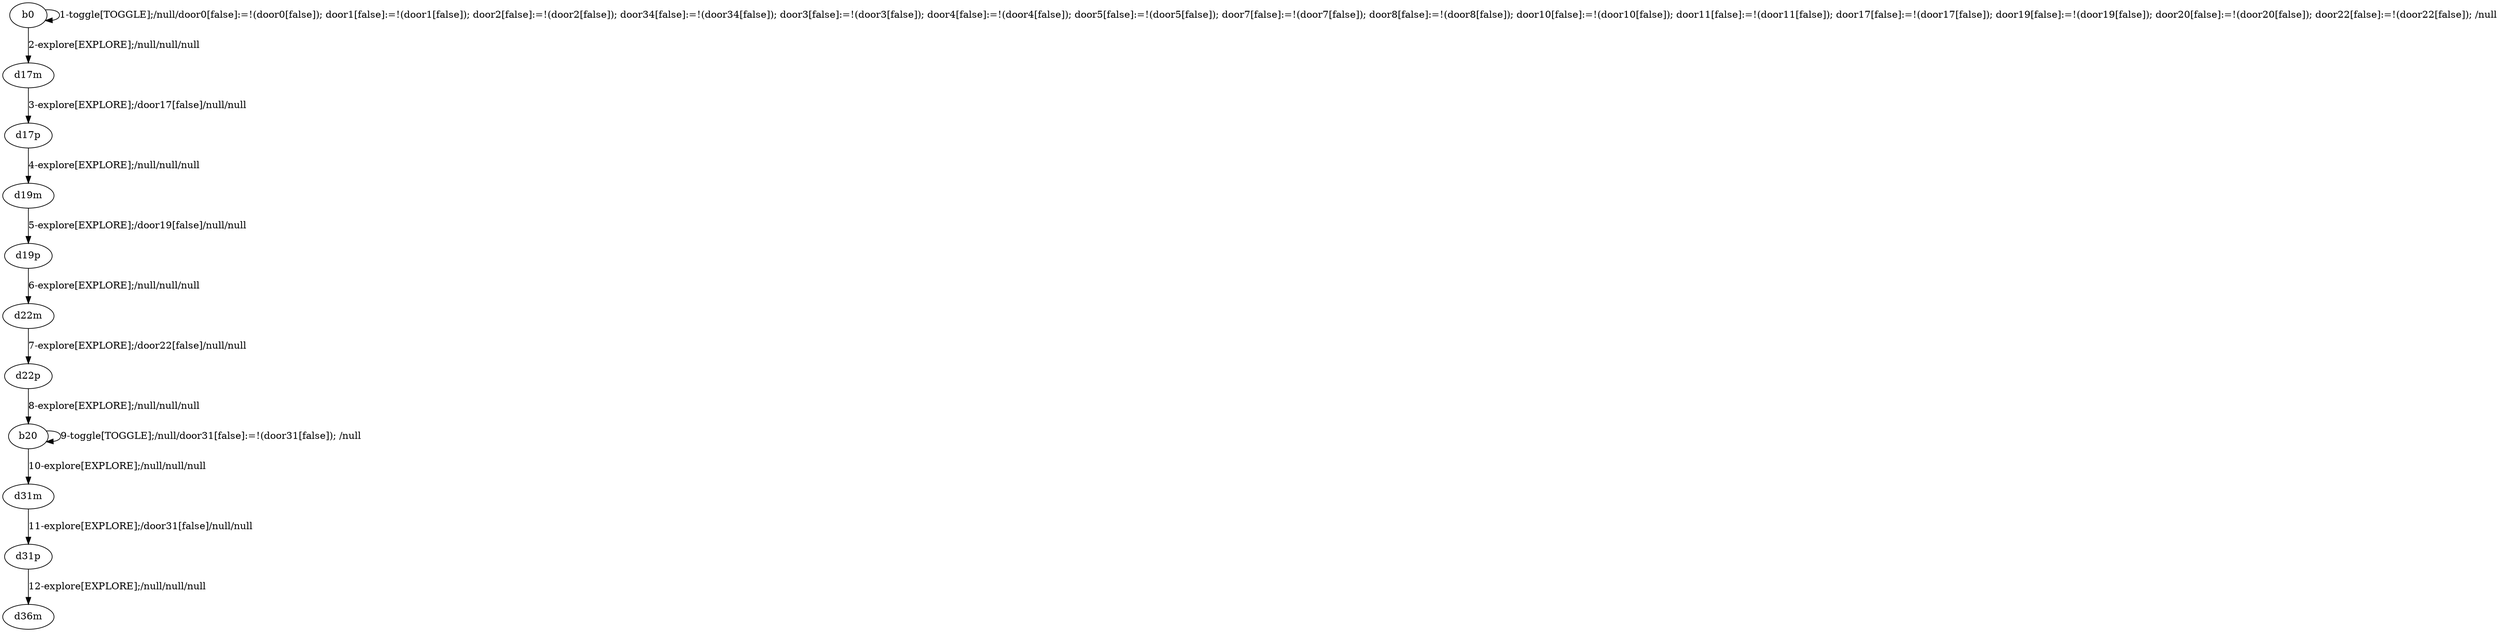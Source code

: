 # Total number of goals covered by this test: 3
# d31p --> d36m
# d31m --> d31p
# b20 --> b20

digraph g {
"b0" -> "b0" [label = "1-toggle[TOGGLE];/null/door0[false]:=!(door0[false]); door1[false]:=!(door1[false]); door2[false]:=!(door2[false]); door34[false]:=!(door34[false]); door3[false]:=!(door3[false]); door4[false]:=!(door4[false]); door5[false]:=!(door5[false]); door7[false]:=!(door7[false]); door8[false]:=!(door8[false]); door10[false]:=!(door10[false]); door11[false]:=!(door11[false]); door17[false]:=!(door17[false]); door19[false]:=!(door19[false]); door20[false]:=!(door20[false]); door22[false]:=!(door22[false]); /null"];
"b0" -> "d17m" [label = "2-explore[EXPLORE];/null/null/null"];
"d17m" -> "d17p" [label = "3-explore[EXPLORE];/door17[false]/null/null"];
"d17p" -> "d19m" [label = "4-explore[EXPLORE];/null/null/null"];
"d19m" -> "d19p" [label = "5-explore[EXPLORE];/door19[false]/null/null"];
"d19p" -> "d22m" [label = "6-explore[EXPLORE];/null/null/null"];
"d22m" -> "d22p" [label = "7-explore[EXPLORE];/door22[false]/null/null"];
"d22p" -> "b20" [label = "8-explore[EXPLORE];/null/null/null"];
"b20" -> "b20" [label = "9-toggle[TOGGLE];/null/door31[false]:=!(door31[false]); /null"];
"b20" -> "d31m" [label = "10-explore[EXPLORE];/null/null/null"];
"d31m" -> "d31p" [label = "11-explore[EXPLORE];/door31[false]/null/null"];
"d31p" -> "d36m" [label = "12-explore[EXPLORE];/null/null/null"];
}